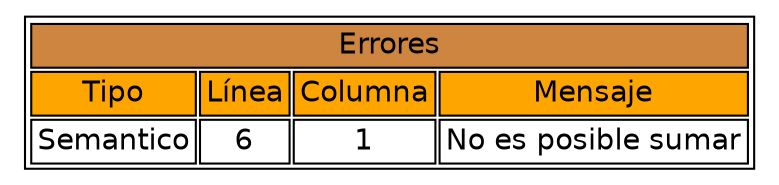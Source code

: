 digraph ErrorTable {
  node [shape=none fontname=Helvetica]
  n1 [label = <<table>
    <tr><td colspan="4" bgcolor="Peru">Errores</td></tr>
    <tr><td bgcolor="orange">Tipo</td><td bgcolor="orange">Línea</td><td bgcolor="orange">Columna</td><td bgcolor="orange">Mensaje</td></tr>    <tr><td>Semantico</td><td>6</td><td>1</td><td>No es posible sumar</td></tr>
  </table>> ]
}

